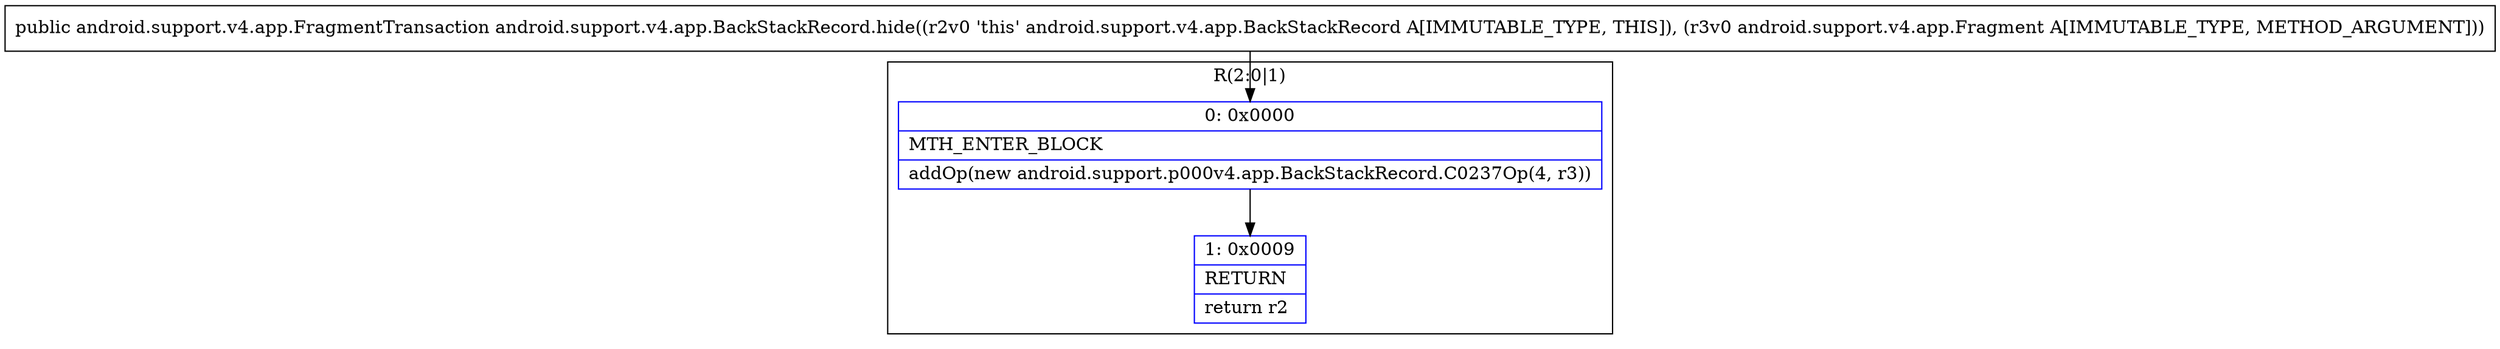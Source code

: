 digraph "CFG forandroid.support.v4.app.BackStackRecord.hide(Landroid\/support\/v4\/app\/Fragment;)Landroid\/support\/v4\/app\/FragmentTransaction;" {
subgraph cluster_Region_1525451807 {
label = "R(2:0|1)";
node [shape=record,color=blue];
Node_0 [shape=record,label="{0\:\ 0x0000|MTH_ENTER_BLOCK\l|addOp(new android.support.p000v4.app.BackStackRecord.C0237Op(4, r3))\l}"];
Node_1 [shape=record,label="{1\:\ 0x0009|RETURN\l|return r2\l}"];
}
MethodNode[shape=record,label="{public android.support.v4.app.FragmentTransaction android.support.v4.app.BackStackRecord.hide((r2v0 'this' android.support.v4.app.BackStackRecord A[IMMUTABLE_TYPE, THIS]), (r3v0 android.support.v4.app.Fragment A[IMMUTABLE_TYPE, METHOD_ARGUMENT])) }"];
MethodNode -> Node_0;
Node_0 -> Node_1;
}

